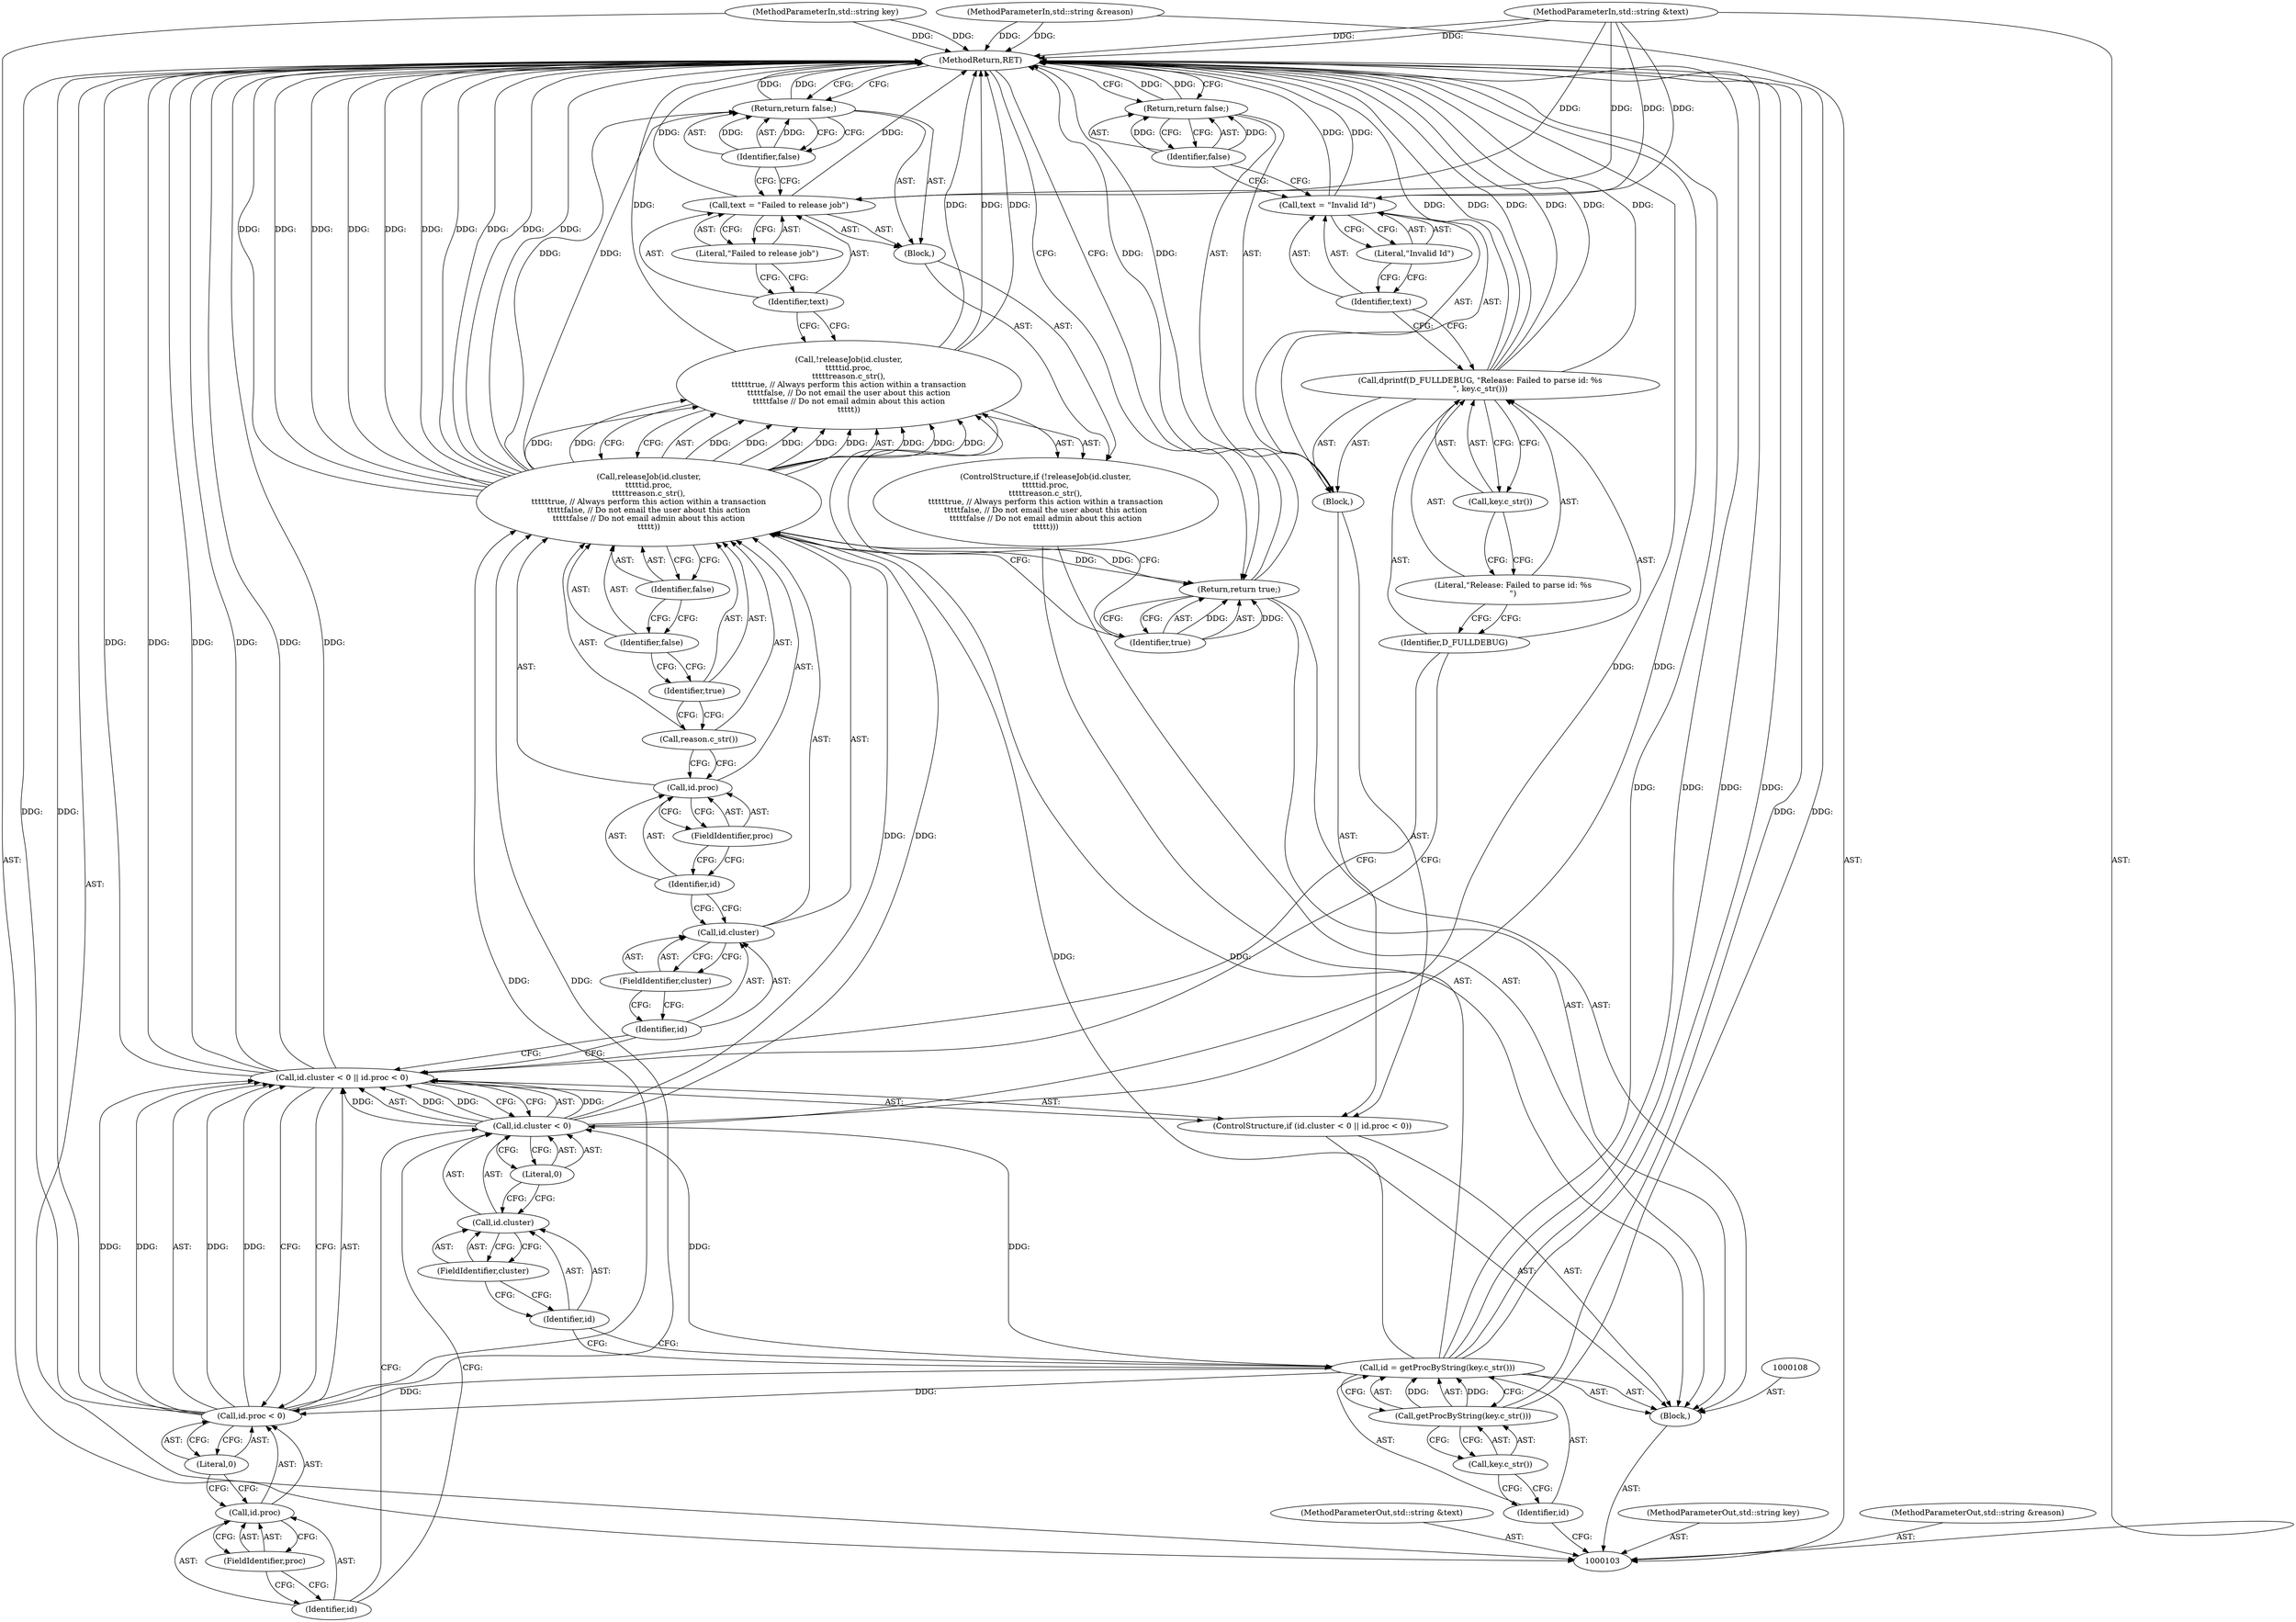 digraph "1_htcondor_8f9b304c4f6c0a98dafa61b2c0e4beb3b70e4c84_2" {
"1000156" [label="(MethodReturn,RET)"];
"1000104" [label="(MethodParameterIn,std::string key)"];
"1000214" [label="(MethodParameterOut,std::string key)"];
"1000105" [label="(MethodParameterIn,std::string &reason)"];
"1000215" [label="(MethodParameterOut,std::string &reason)"];
"1000106" [label="(MethodParameterIn,std::string &text)"];
"1000216" [label="(MethodParameterOut,std::string &text)"];
"1000135" [label="(ControlStructure,if (!releaseJob(id.cluster,\n\t\t\t\t\tid.proc,\n\t\t\t\t\treason.c_str(),\n\t\t\t\t\ttrue, // Always perform this action within a transaction\n\t\t\t\t\tfalse, // Do not email the user about this action\n\t\t\t\t\tfalse // Do not email admin about this action\n\t\t\t\t\t)))"];
"1000138" [label="(Call,id.cluster)"];
"1000139" [label="(Identifier,id)"];
"1000140" [label="(FieldIdentifier,cluster)"];
"1000136" [label="(Call,!releaseJob(id.cluster,\n\t\t\t\t\tid.proc,\n\t\t\t\t\treason.c_str(),\n\t\t\t\t\ttrue, // Always perform this action within a transaction\n\t\t\t\t\tfalse, // Do not email the user about this action\n\t\t\t\t\tfalse // Do not email admin about this action\n\t\t\t\t\t))"];
"1000137" [label="(Call,releaseJob(id.cluster,\n\t\t\t\t\tid.proc,\n\t\t\t\t\treason.c_str(),\n\t\t\t\t\ttrue, // Always perform this action within a transaction\n\t\t\t\t\tfalse, // Do not email the user about this action\n\t\t\t\t\tfalse // Do not email admin about this action\n\t\t\t\t\t))"];
"1000141" [label="(Call,id.proc)"];
"1000142" [label="(Identifier,id)"];
"1000143" [label="(FieldIdentifier,proc)"];
"1000144" [label="(Call,reason.c_str())"];
"1000145" [label="(Identifier,true)"];
"1000146" [label="(Identifier,false)"];
"1000147" [label="(Identifier,false)"];
"1000148" [label="(Block,)"];
"1000149" [label="(Call,text = \"Failed to release job\")"];
"1000150" [label="(Identifier,text)"];
"1000151" [label="(Literal,\"Failed to release job\")"];
"1000152" [label="(Return,return false;)"];
"1000153" [label="(Identifier,false)"];
"1000107" [label="(Block,)"];
"1000154" [label="(Return,return true;)"];
"1000155" [label="(Identifier,true)"];
"1000109" [label="(Call,id = getProcByString(key.c_str()))"];
"1000110" [label="(Identifier,id)"];
"1000111" [label="(Call,getProcByString(key.c_str()))"];
"1000112" [label="(Call,key.c_str())"];
"1000114" [label="(Call,id.cluster < 0 || id.proc < 0)"];
"1000115" [label="(Call,id.cluster < 0)"];
"1000116" [label="(Call,id.cluster)"];
"1000117" [label="(Identifier,id)"];
"1000118" [label="(FieldIdentifier,cluster)"];
"1000119" [label="(Literal,0)"];
"1000120" [label="(Call,id.proc < 0)"];
"1000121" [label="(Call,id.proc)"];
"1000122" [label="(Identifier,id)"];
"1000123" [label="(FieldIdentifier,proc)"];
"1000124" [label="(Literal,0)"];
"1000125" [label="(Block,)"];
"1000113" [label="(ControlStructure,if (id.cluster < 0 || id.proc < 0))"];
"1000126" [label="(Call,dprintf(D_FULLDEBUG, \"Release: Failed to parse id: %s\n\", key.c_str()))"];
"1000127" [label="(Identifier,D_FULLDEBUG)"];
"1000128" [label="(Literal,\"Release: Failed to parse id: %s\n\")"];
"1000129" [label="(Call,key.c_str())"];
"1000130" [label="(Call,text = \"Invalid Id\")"];
"1000131" [label="(Identifier,text)"];
"1000132" [label="(Literal,\"Invalid Id\")"];
"1000133" [label="(Return,return false;)"];
"1000134" [label="(Identifier,false)"];
"1000156" -> "1000103"  [label="AST: "];
"1000156" -> "1000133"  [label="CFG: "];
"1000156" -> "1000152"  [label="CFG: "];
"1000156" -> "1000154"  [label="CFG: "];
"1000152" -> "1000156"  [label="DDG: "];
"1000133" -> "1000156"  [label="DDG: "];
"1000104" -> "1000156"  [label="DDG: "];
"1000105" -> "1000156"  [label="DDG: "];
"1000114" -> "1000156"  [label="DDG: "];
"1000114" -> "1000156"  [label="DDG: "];
"1000114" -> "1000156"  [label="DDG: "];
"1000137" -> "1000156"  [label="DDG: "];
"1000137" -> "1000156"  [label="DDG: "];
"1000137" -> "1000156"  [label="DDG: "];
"1000137" -> "1000156"  [label="DDG: "];
"1000137" -> "1000156"  [label="DDG: "];
"1000126" -> "1000156"  [label="DDG: "];
"1000126" -> "1000156"  [label="DDG: "];
"1000126" -> "1000156"  [label="DDG: "];
"1000111" -> "1000156"  [label="DDG: "];
"1000149" -> "1000156"  [label="DDG: "];
"1000130" -> "1000156"  [label="DDG: "];
"1000120" -> "1000156"  [label="DDG: "];
"1000109" -> "1000156"  [label="DDG: "];
"1000109" -> "1000156"  [label="DDG: "];
"1000136" -> "1000156"  [label="DDG: "];
"1000136" -> "1000156"  [label="DDG: "];
"1000115" -> "1000156"  [label="DDG: "];
"1000106" -> "1000156"  [label="DDG: "];
"1000154" -> "1000156"  [label="DDG: "];
"1000104" -> "1000103"  [label="AST: "];
"1000104" -> "1000156"  [label="DDG: "];
"1000214" -> "1000103"  [label="AST: "];
"1000105" -> "1000103"  [label="AST: "];
"1000105" -> "1000156"  [label="DDG: "];
"1000215" -> "1000103"  [label="AST: "];
"1000106" -> "1000103"  [label="AST: "];
"1000106" -> "1000156"  [label="DDG: "];
"1000106" -> "1000130"  [label="DDG: "];
"1000106" -> "1000149"  [label="DDG: "];
"1000216" -> "1000103"  [label="AST: "];
"1000135" -> "1000107"  [label="AST: "];
"1000136" -> "1000135"  [label="AST: "];
"1000148" -> "1000135"  [label="AST: "];
"1000138" -> "1000137"  [label="AST: "];
"1000138" -> "1000140"  [label="CFG: "];
"1000139" -> "1000138"  [label="AST: "];
"1000140" -> "1000138"  [label="AST: "];
"1000142" -> "1000138"  [label="CFG: "];
"1000139" -> "1000138"  [label="AST: "];
"1000139" -> "1000114"  [label="CFG: "];
"1000140" -> "1000139"  [label="CFG: "];
"1000140" -> "1000138"  [label="AST: "];
"1000140" -> "1000139"  [label="CFG: "];
"1000138" -> "1000140"  [label="CFG: "];
"1000136" -> "1000135"  [label="AST: "];
"1000136" -> "1000137"  [label="CFG: "];
"1000137" -> "1000136"  [label="AST: "];
"1000150" -> "1000136"  [label="CFG: "];
"1000155" -> "1000136"  [label="CFG: "];
"1000136" -> "1000156"  [label="DDG: "];
"1000136" -> "1000156"  [label="DDG: "];
"1000137" -> "1000136"  [label="DDG: "];
"1000137" -> "1000136"  [label="DDG: "];
"1000137" -> "1000136"  [label="DDG: "];
"1000137" -> "1000136"  [label="DDG: "];
"1000137" -> "1000136"  [label="DDG: "];
"1000137" -> "1000136"  [label="AST: "];
"1000137" -> "1000147"  [label="CFG: "];
"1000138" -> "1000137"  [label="AST: "];
"1000141" -> "1000137"  [label="AST: "];
"1000144" -> "1000137"  [label="AST: "];
"1000145" -> "1000137"  [label="AST: "];
"1000146" -> "1000137"  [label="AST: "];
"1000147" -> "1000137"  [label="AST: "];
"1000136" -> "1000137"  [label="CFG: "];
"1000137" -> "1000156"  [label="DDG: "];
"1000137" -> "1000156"  [label="DDG: "];
"1000137" -> "1000156"  [label="DDG: "];
"1000137" -> "1000156"  [label="DDG: "];
"1000137" -> "1000156"  [label="DDG: "];
"1000137" -> "1000136"  [label="DDG: "];
"1000137" -> "1000136"  [label="DDG: "];
"1000137" -> "1000136"  [label="DDG: "];
"1000137" -> "1000136"  [label="DDG: "];
"1000137" -> "1000136"  [label="DDG: "];
"1000109" -> "1000137"  [label="DDG: "];
"1000115" -> "1000137"  [label="DDG: "];
"1000120" -> "1000137"  [label="DDG: "];
"1000137" -> "1000152"  [label="DDG: "];
"1000137" -> "1000154"  [label="DDG: "];
"1000141" -> "1000137"  [label="AST: "];
"1000141" -> "1000143"  [label="CFG: "];
"1000142" -> "1000141"  [label="AST: "];
"1000143" -> "1000141"  [label="AST: "];
"1000144" -> "1000141"  [label="CFG: "];
"1000142" -> "1000141"  [label="AST: "];
"1000142" -> "1000138"  [label="CFG: "];
"1000143" -> "1000142"  [label="CFG: "];
"1000143" -> "1000141"  [label="AST: "];
"1000143" -> "1000142"  [label="CFG: "];
"1000141" -> "1000143"  [label="CFG: "];
"1000144" -> "1000137"  [label="AST: "];
"1000144" -> "1000141"  [label="CFG: "];
"1000145" -> "1000144"  [label="CFG: "];
"1000145" -> "1000137"  [label="AST: "];
"1000145" -> "1000144"  [label="CFG: "];
"1000146" -> "1000145"  [label="CFG: "];
"1000146" -> "1000137"  [label="AST: "];
"1000146" -> "1000145"  [label="CFG: "];
"1000147" -> "1000146"  [label="CFG: "];
"1000147" -> "1000137"  [label="AST: "];
"1000147" -> "1000146"  [label="CFG: "];
"1000137" -> "1000147"  [label="CFG: "];
"1000148" -> "1000135"  [label="AST: "];
"1000149" -> "1000148"  [label="AST: "];
"1000152" -> "1000148"  [label="AST: "];
"1000149" -> "1000148"  [label="AST: "];
"1000149" -> "1000151"  [label="CFG: "];
"1000150" -> "1000149"  [label="AST: "];
"1000151" -> "1000149"  [label="AST: "];
"1000153" -> "1000149"  [label="CFG: "];
"1000149" -> "1000156"  [label="DDG: "];
"1000106" -> "1000149"  [label="DDG: "];
"1000150" -> "1000149"  [label="AST: "];
"1000150" -> "1000136"  [label="CFG: "];
"1000151" -> "1000150"  [label="CFG: "];
"1000151" -> "1000149"  [label="AST: "];
"1000151" -> "1000150"  [label="CFG: "];
"1000149" -> "1000151"  [label="CFG: "];
"1000152" -> "1000148"  [label="AST: "];
"1000152" -> "1000153"  [label="CFG: "];
"1000153" -> "1000152"  [label="AST: "];
"1000156" -> "1000152"  [label="CFG: "];
"1000152" -> "1000156"  [label="DDG: "];
"1000153" -> "1000152"  [label="DDG: "];
"1000137" -> "1000152"  [label="DDG: "];
"1000153" -> "1000152"  [label="AST: "];
"1000153" -> "1000149"  [label="CFG: "];
"1000152" -> "1000153"  [label="CFG: "];
"1000153" -> "1000152"  [label="DDG: "];
"1000107" -> "1000103"  [label="AST: "];
"1000108" -> "1000107"  [label="AST: "];
"1000109" -> "1000107"  [label="AST: "];
"1000113" -> "1000107"  [label="AST: "];
"1000135" -> "1000107"  [label="AST: "];
"1000154" -> "1000107"  [label="AST: "];
"1000154" -> "1000107"  [label="AST: "];
"1000154" -> "1000155"  [label="CFG: "];
"1000155" -> "1000154"  [label="AST: "];
"1000156" -> "1000154"  [label="CFG: "];
"1000154" -> "1000156"  [label="DDG: "];
"1000155" -> "1000154"  [label="DDG: "];
"1000137" -> "1000154"  [label="DDG: "];
"1000155" -> "1000154"  [label="AST: "];
"1000155" -> "1000136"  [label="CFG: "];
"1000154" -> "1000155"  [label="CFG: "];
"1000155" -> "1000154"  [label="DDG: "];
"1000109" -> "1000107"  [label="AST: "];
"1000109" -> "1000111"  [label="CFG: "];
"1000110" -> "1000109"  [label="AST: "];
"1000111" -> "1000109"  [label="AST: "];
"1000117" -> "1000109"  [label="CFG: "];
"1000109" -> "1000156"  [label="DDG: "];
"1000109" -> "1000156"  [label="DDG: "];
"1000111" -> "1000109"  [label="DDG: "];
"1000109" -> "1000115"  [label="DDG: "];
"1000109" -> "1000120"  [label="DDG: "];
"1000109" -> "1000137"  [label="DDG: "];
"1000110" -> "1000109"  [label="AST: "];
"1000110" -> "1000103"  [label="CFG: "];
"1000112" -> "1000110"  [label="CFG: "];
"1000111" -> "1000109"  [label="AST: "];
"1000111" -> "1000112"  [label="CFG: "];
"1000112" -> "1000111"  [label="AST: "];
"1000109" -> "1000111"  [label="CFG: "];
"1000111" -> "1000156"  [label="DDG: "];
"1000111" -> "1000109"  [label="DDG: "];
"1000112" -> "1000111"  [label="AST: "];
"1000112" -> "1000110"  [label="CFG: "];
"1000111" -> "1000112"  [label="CFG: "];
"1000114" -> "1000113"  [label="AST: "];
"1000114" -> "1000115"  [label="CFG: "];
"1000114" -> "1000120"  [label="CFG: "];
"1000115" -> "1000114"  [label="AST: "];
"1000120" -> "1000114"  [label="AST: "];
"1000127" -> "1000114"  [label="CFG: "];
"1000139" -> "1000114"  [label="CFG: "];
"1000114" -> "1000156"  [label="DDG: "];
"1000114" -> "1000156"  [label="DDG: "];
"1000114" -> "1000156"  [label="DDG: "];
"1000115" -> "1000114"  [label="DDG: "];
"1000115" -> "1000114"  [label="DDG: "];
"1000120" -> "1000114"  [label="DDG: "];
"1000120" -> "1000114"  [label="DDG: "];
"1000115" -> "1000114"  [label="AST: "];
"1000115" -> "1000119"  [label="CFG: "];
"1000116" -> "1000115"  [label="AST: "];
"1000119" -> "1000115"  [label="AST: "];
"1000122" -> "1000115"  [label="CFG: "];
"1000114" -> "1000115"  [label="CFG: "];
"1000115" -> "1000156"  [label="DDG: "];
"1000115" -> "1000114"  [label="DDG: "];
"1000115" -> "1000114"  [label="DDG: "];
"1000109" -> "1000115"  [label="DDG: "];
"1000115" -> "1000137"  [label="DDG: "];
"1000116" -> "1000115"  [label="AST: "];
"1000116" -> "1000118"  [label="CFG: "];
"1000117" -> "1000116"  [label="AST: "];
"1000118" -> "1000116"  [label="AST: "];
"1000119" -> "1000116"  [label="CFG: "];
"1000117" -> "1000116"  [label="AST: "];
"1000117" -> "1000109"  [label="CFG: "];
"1000118" -> "1000117"  [label="CFG: "];
"1000118" -> "1000116"  [label="AST: "];
"1000118" -> "1000117"  [label="CFG: "];
"1000116" -> "1000118"  [label="CFG: "];
"1000119" -> "1000115"  [label="AST: "];
"1000119" -> "1000116"  [label="CFG: "];
"1000115" -> "1000119"  [label="CFG: "];
"1000120" -> "1000114"  [label="AST: "];
"1000120" -> "1000124"  [label="CFG: "];
"1000121" -> "1000120"  [label="AST: "];
"1000124" -> "1000120"  [label="AST: "];
"1000114" -> "1000120"  [label="CFG: "];
"1000120" -> "1000156"  [label="DDG: "];
"1000120" -> "1000114"  [label="DDG: "];
"1000120" -> "1000114"  [label="DDG: "];
"1000109" -> "1000120"  [label="DDG: "];
"1000120" -> "1000137"  [label="DDG: "];
"1000121" -> "1000120"  [label="AST: "];
"1000121" -> "1000123"  [label="CFG: "];
"1000122" -> "1000121"  [label="AST: "];
"1000123" -> "1000121"  [label="AST: "];
"1000124" -> "1000121"  [label="CFG: "];
"1000122" -> "1000121"  [label="AST: "];
"1000122" -> "1000115"  [label="CFG: "];
"1000123" -> "1000122"  [label="CFG: "];
"1000123" -> "1000121"  [label="AST: "];
"1000123" -> "1000122"  [label="CFG: "];
"1000121" -> "1000123"  [label="CFG: "];
"1000124" -> "1000120"  [label="AST: "];
"1000124" -> "1000121"  [label="CFG: "];
"1000120" -> "1000124"  [label="CFG: "];
"1000125" -> "1000113"  [label="AST: "];
"1000126" -> "1000125"  [label="AST: "];
"1000130" -> "1000125"  [label="AST: "];
"1000133" -> "1000125"  [label="AST: "];
"1000113" -> "1000107"  [label="AST: "];
"1000114" -> "1000113"  [label="AST: "];
"1000125" -> "1000113"  [label="AST: "];
"1000126" -> "1000125"  [label="AST: "];
"1000126" -> "1000129"  [label="CFG: "];
"1000127" -> "1000126"  [label="AST: "];
"1000128" -> "1000126"  [label="AST: "];
"1000129" -> "1000126"  [label="AST: "];
"1000131" -> "1000126"  [label="CFG: "];
"1000126" -> "1000156"  [label="DDG: "];
"1000126" -> "1000156"  [label="DDG: "];
"1000126" -> "1000156"  [label="DDG: "];
"1000127" -> "1000126"  [label="AST: "];
"1000127" -> "1000114"  [label="CFG: "];
"1000128" -> "1000127"  [label="CFG: "];
"1000128" -> "1000126"  [label="AST: "];
"1000128" -> "1000127"  [label="CFG: "];
"1000129" -> "1000128"  [label="CFG: "];
"1000129" -> "1000126"  [label="AST: "];
"1000129" -> "1000128"  [label="CFG: "];
"1000126" -> "1000129"  [label="CFG: "];
"1000130" -> "1000125"  [label="AST: "];
"1000130" -> "1000132"  [label="CFG: "];
"1000131" -> "1000130"  [label="AST: "];
"1000132" -> "1000130"  [label="AST: "];
"1000134" -> "1000130"  [label="CFG: "];
"1000130" -> "1000156"  [label="DDG: "];
"1000106" -> "1000130"  [label="DDG: "];
"1000131" -> "1000130"  [label="AST: "];
"1000131" -> "1000126"  [label="CFG: "];
"1000132" -> "1000131"  [label="CFG: "];
"1000132" -> "1000130"  [label="AST: "];
"1000132" -> "1000131"  [label="CFG: "];
"1000130" -> "1000132"  [label="CFG: "];
"1000133" -> "1000125"  [label="AST: "];
"1000133" -> "1000134"  [label="CFG: "];
"1000134" -> "1000133"  [label="AST: "];
"1000156" -> "1000133"  [label="CFG: "];
"1000133" -> "1000156"  [label="DDG: "];
"1000134" -> "1000133"  [label="DDG: "];
"1000134" -> "1000133"  [label="AST: "];
"1000134" -> "1000130"  [label="CFG: "];
"1000133" -> "1000134"  [label="CFG: "];
"1000134" -> "1000133"  [label="DDG: "];
}
